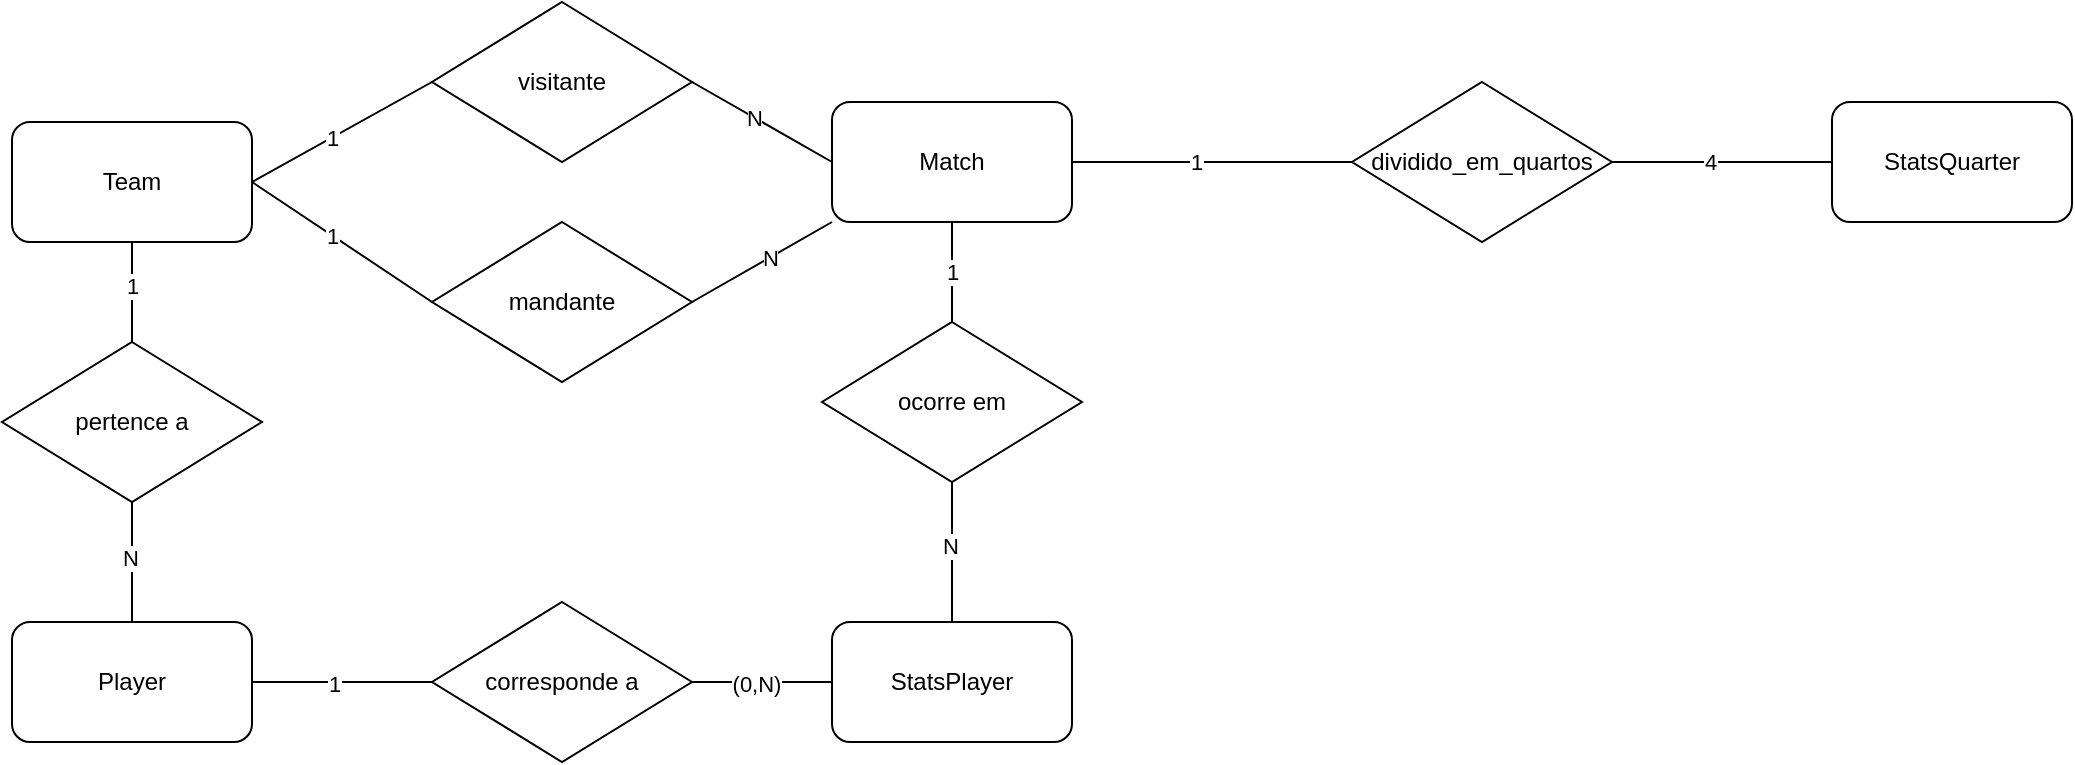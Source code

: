 <mxfile version="25.0.3">
  <diagram id="C5RBs43oDa-KdzZeNtuy" name="Page-1">
    <mxGraphModel dx="1035" dy="1691" grid="1" gridSize="10" guides="1" tooltips="1" connect="1" arrows="1" fold="1" page="1" pageScale="1" pageWidth="827" pageHeight="1169" math="0" shadow="0">
      <root>
        <mxCell id="WIyWlLk6GJQsqaUBKTNV-0" />
        <mxCell id="WIyWlLk6GJQsqaUBKTNV-1" parent="WIyWlLk6GJQsqaUBKTNV-0" />
        <mxCell id="Dqb5Na1nKUEms1ENvam3-0" value="Team" style="rounded=1;whiteSpace=wrap;html=1;" vertex="1" parent="WIyWlLk6GJQsqaUBKTNV-1">
          <mxGeometry x="170" y="50" width="120" height="60" as="geometry" />
        </mxCell>
        <mxCell id="Dqb5Na1nKUEms1ENvam3-1" value="Match" style="rounded=1;whiteSpace=wrap;html=1;" vertex="1" parent="WIyWlLk6GJQsqaUBKTNV-1">
          <mxGeometry x="580" y="40" width="120" height="60" as="geometry" />
        </mxCell>
        <mxCell id="Dqb5Na1nKUEms1ENvam3-2" value="StatsPlayer" style="rounded=1;whiteSpace=wrap;html=1;" vertex="1" parent="WIyWlLk6GJQsqaUBKTNV-1">
          <mxGeometry x="580" y="300" width="120" height="60" as="geometry" />
        </mxCell>
        <mxCell id="Dqb5Na1nKUEms1ENvam3-3" value="Player" style="rounded=1;whiteSpace=wrap;html=1;" vertex="1" parent="WIyWlLk6GJQsqaUBKTNV-1">
          <mxGeometry x="170" y="300" width="120" height="60" as="geometry" />
        </mxCell>
        <mxCell id="Dqb5Na1nKUEms1ENvam3-4" value="StatsQuarter" style="rounded=1;whiteSpace=wrap;html=1;" vertex="1" parent="WIyWlLk6GJQsqaUBKTNV-1">
          <mxGeometry x="1080" y="40" width="120" height="60" as="geometry" />
        </mxCell>
        <mxCell id="Dqb5Na1nKUEms1ENvam3-5" value="pertence a" style="rhombus;whiteSpace=wrap;html=1;" vertex="1" parent="WIyWlLk6GJQsqaUBKTNV-1">
          <mxGeometry x="165" y="160" width="130" height="80" as="geometry" />
        </mxCell>
        <mxCell id="Dqb5Na1nKUEms1ENvam3-6" value="" style="endArrow=none;html=1;rounded=0;exitX=0.5;exitY=0;exitDx=0;exitDy=0;entryX=0.5;entryY=1;entryDx=0;entryDy=0;" edge="1" parent="WIyWlLk6GJQsqaUBKTNV-1" source="Dqb5Na1nKUEms1ENvam3-3" target="Dqb5Na1nKUEms1ENvam3-5">
          <mxGeometry width="50" height="50" relative="1" as="geometry">
            <mxPoint x="390" y="260" as="sourcePoint" />
            <mxPoint x="440" y="210" as="targetPoint" />
          </mxGeometry>
        </mxCell>
        <mxCell id="Dqb5Na1nKUEms1ENvam3-8" value="N" style="edgeLabel;html=1;align=center;verticalAlign=middle;resizable=0;points=[];" vertex="1" connectable="0" parent="Dqb5Na1nKUEms1ENvam3-6">
          <mxGeometry x="0.086" y="1" relative="1" as="geometry">
            <mxPoint as="offset" />
          </mxGeometry>
        </mxCell>
        <mxCell id="Dqb5Na1nKUEms1ENvam3-7" value="" style="endArrow=none;html=1;rounded=0;exitX=0.5;exitY=0;exitDx=0;exitDy=0;entryX=0.5;entryY=1;entryDx=0;entryDy=0;" edge="1" parent="WIyWlLk6GJQsqaUBKTNV-1" source="Dqb5Na1nKUEms1ENvam3-5" target="Dqb5Na1nKUEms1ENvam3-0">
          <mxGeometry width="50" height="50" relative="1" as="geometry">
            <mxPoint x="270" y="310" as="sourcePoint" />
            <mxPoint x="270" y="240" as="targetPoint" />
          </mxGeometry>
        </mxCell>
        <mxCell id="Dqb5Na1nKUEms1ENvam3-9" value="1" style="edgeLabel;html=1;align=center;verticalAlign=middle;resizable=0;points=[];" vertex="1" connectable="0" parent="Dqb5Na1nKUEms1ENvam3-7">
          <mxGeometry x="0.12" relative="1" as="geometry">
            <mxPoint as="offset" />
          </mxGeometry>
        </mxCell>
        <mxCell id="Dqb5Na1nKUEms1ENvam3-10" value="mandante" style="rhombus;whiteSpace=wrap;html=1;" vertex="1" parent="WIyWlLk6GJQsqaUBKTNV-1">
          <mxGeometry x="380" y="100" width="130" height="80" as="geometry" />
        </mxCell>
        <mxCell id="Dqb5Na1nKUEms1ENvam3-11" value="visitante" style="rhombus;whiteSpace=wrap;html=1;" vertex="1" parent="WIyWlLk6GJQsqaUBKTNV-1">
          <mxGeometry x="380" y="-10" width="130" height="80" as="geometry" />
        </mxCell>
        <mxCell id="Dqb5Na1nKUEms1ENvam3-12" value="" style="endArrow=none;html=1;rounded=0;exitX=0;exitY=0.5;exitDx=0;exitDy=0;entryX=1;entryY=0.5;entryDx=0;entryDy=0;" edge="1" parent="WIyWlLk6GJQsqaUBKTNV-1" source="Dqb5Na1nKUEms1ENvam3-11" target="Dqb5Na1nKUEms1ENvam3-0">
          <mxGeometry width="50" height="50" relative="1" as="geometry">
            <mxPoint x="385" y="160" as="sourcePoint" />
            <mxPoint x="325" y="160" as="targetPoint" />
          </mxGeometry>
        </mxCell>
        <mxCell id="Dqb5Na1nKUEms1ENvam3-13" value="1" style="edgeLabel;html=1;align=center;verticalAlign=middle;resizable=0;points=[];" vertex="1" connectable="0" parent="Dqb5Na1nKUEms1ENvam3-12">
          <mxGeometry x="0.12" relative="1" as="geometry">
            <mxPoint as="offset" />
          </mxGeometry>
        </mxCell>
        <mxCell id="Dqb5Na1nKUEms1ENvam3-15" value="" style="endArrow=none;html=1;rounded=0;exitX=0;exitY=0.5;exitDx=0;exitDy=0;entryX=1;entryY=0.5;entryDx=0;entryDy=0;" edge="1" parent="WIyWlLk6GJQsqaUBKTNV-1" source="Dqb5Na1nKUEms1ENvam3-1" target="Dqb5Na1nKUEms1ENvam3-11">
          <mxGeometry width="50" height="50" relative="1" as="geometry">
            <mxPoint x="390" y="80" as="sourcePoint" />
            <mxPoint x="330" y="80" as="targetPoint" />
          </mxGeometry>
        </mxCell>
        <mxCell id="Dqb5Na1nKUEms1ENvam3-16" value="N" style="edgeLabel;html=1;align=center;verticalAlign=middle;resizable=0;points=[];" vertex="1" connectable="0" parent="Dqb5Na1nKUEms1ENvam3-15">
          <mxGeometry x="0.12" relative="1" as="geometry">
            <mxPoint as="offset" />
          </mxGeometry>
        </mxCell>
        <mxCell id="Dqb5Na1nKUEms1ENvam3-18" value="" style="endArrow=none;html=1;rounded=0;exitX=0;exitY=0.5;exitDx=0;exitDy=0;entryX=1;entryY=0.5;entryDx=0;entryDy=0;" edge="1" parent="WIyWlLk6GJQsqaUBKTNV-1" source="Dqb5Na1nKUEms1ENvam3-10" target="Dqb5Na1nKUEms1ENvam3-0">
          <mxGeometry width="50" height="50" relative="1" as="geometry">
            <mxPoint x="400" y="20" as="sourcePoint" />
            <mxPoint x="330" y="80" as="targetPoint" />
          </mxGeometry>
        </mxCell>
        <mxCell id="Dqb5Na1nKUEms1ENvam3-19" value="1" style="edgeLabel;html=1;align=center;verticalAlign=middle;resizable=0;points=[];" vertex="1" connectable="0" parent="Dqb5Na1nKUEms1ENvam3-18">
          <mxGeometry x="0.12" relative="1" as="geometry">
            <mxPoint as="offset" />
          </mxGeometry>
        </mxCell>
        <mxCell id="Dqb5Na1nKUEms1ENvam3-20" value="" style="endArrow=none;html=1;rounded=0;exitX=1;exitY=0.5;exitDx=0;exitDy=0;entryX=0;entryY=1;entryDx=0;entryDy=0;" edge="1" parent="WIyWlLk6GJQsqaUBKTNV-1" source="Dqb5Na1nKUEms1ENvam3-10" target="Dqb5Na1nKUEms1ENvam3-1">
          <mxGeometry width="50" height="50" relative="1" as="geometry">
            <mxPoint x="570" y="80" as="sourcePoint" />
            <mxPoint x="530" y="40" as="targetPoint" />
          </mxGeometry>
        </mxCell>
        <mxCell id="Dqb5Na1nKUEms1ENvam3-21" value="N" style="edgeLabel;html=1;align=center;verticalAlign=middle;resizable=0;points=[];" vertex="1" connectable="0" parent="Dqb5Na1nKUEms1ENvam3-20">
          <mxGeometry x="0.12" relative="1" as="geometry">
            <mxPoint as="offset" />
          </mxGeometry>
        </mxCell>
        <mxCell id="Dqb5Na1nKUEms1ENvam3-22" value="dividido_em_quartos" style="rhombus;whiteSpace=wrap;html=1;" vertex="1" parent="WIyWlLk6GJQsqaUBKTNV-1">
          <mxGeometry x="840" y="30" width="130" height="80" as="geometry" />
        </mxCell>
        <mxCell id="Dqb5Na1nKUEms1ENvam3-23" value="" style="endArrow=none;html=1;rounded=0;exitX=0;exitY=0.5;exitDx=0;exitDy=0;entryX=1;entryY=0.5;entryDx=0;entryDy=0;" edge="1" parent="WIyWlLk6GJQsqaUBKTNV-1" source="Dqb5Na1nKUEms1ENvam3-22" target="Dqb5Na1nKUEms1ENvam3-1">
          <mxGeometry x="0.001" width="50" height="50" relative="1" as="geometry">
            <mxPoint x="520" y="150" as="sourcePoint" />
            <mxPoint x="590" y="110" as="targetPoint" />
            <mxPoint as="offset" />
          </mxGeometry>
        </mxCell>
        <mxCell id="Dqb5Na1nKUEms1ENvam3-24" value="1" style="edgeLabel;html=1;align=center;verticalAlign=middle;resizable=0;points=[];" vertex="1" connectable="0" parent="Dqb5Na1nKUEms1ENvam3-23">
          <mxGeometry x="0.12" relative="1" as="geometry">
            <mxPoint as="offset" />
          </mxGeometry>
        </mxCell>
        <mxCell id="Dqb5Na1nKUEms1ENvam3-25" value="" style="endArrow=none;html=1;rounded=0;exitX=0;exitY=0.5;exitDx=0;exitDy=0;entryX=1;entryY=0.5;entryDx=0;entryDy=0;" edge="1" parent="WIyWlLk6GJQsqaUBKTNV-1" source="Dqb5Na1nKUEms1ENvam3-4" target="Dqb5Na1nKUEms1ENvam3-22">
          <mxGeometry width="50" height="50" relative="1" as="geometry">
            <mxPoint x="650" y="160" as="sourcePoint" />
            <mxPoint x="650" y="110" as="targetPoint" />
          </mxGeometry>
        </mxCell>
        <mxCell id="Dqb5Na1nKUEms1ENvam3-26" value="4" style="edgeLabel;html=1;align=center;verticalAlign=middle;resizable=0;points=[];" vertex="1" connectable="0" parent="Dqb5Na1nKUEms1ENvam3-25">
          <mxGeometry x="0.12" relative="1" as="geometry">
            <mxPoint as="offset" />
          </mxGeometry>
        </mxCell>
        <mxCell id="Dqb5Na1nKUEms1ENvam3-27" value="corresponde a" style="rhombus;whiteSpace=wrap;html=1;" vertex="1" parent="WIyWlLk6GJQsqaUBKTNV-1">
          <mxGeometry x="380" y="290" width="130" height="80" as="geometry" />
        </mxCell>
        <mxCell id="Dqb5Na1nKUEms1ENvam3-28" value="" style="endArrow=none;html=1;rounded=0;exitX=0;exitY=0.5;exitDx=0;exitDy=0;entryX=1;entryY=0.5;entryDx=0;entryDy=0;" edge="1" parent="WIyWlLk6GJQsqaUBKTNV-1" source="Dqb5Na1nKUEms1ENvam3-27" target="Dqb5Na1nKUEms1ENvam3-3">
          <mxGeometry width="50" height="50" relative="1" as="geometry">
            <mxPoint x="240" y="310" as="sourcePoint" />
            <mxPoint x="240" y="250" as="targetPoint" />
          </mxGeometry>
        </mxCell>
        <mxCell id="Dqb5Na1nKUEms1ENvam3-29" value="1" style="edgeLabel;html=1;align=center;verticalAlign=middle;resizable=0;points=[];" vertex="1" connectable="0" parent="Dqb5Na1nKUEms1ENvam3-28">
          <mxGeometry x="0.086" y="1" relative="1" as="geometry">
            <mxPoint as="offset" />
          </mxGeometry>
        </mxCell>
        <mxCell id="Dqb5Na1nKUEms1ENvam3-30" value="" style="endArrow=none;html=1;rounded=0;exitX=0;exitY=0.5;exitDx=0;exitDy=0;entryX=1;entryY=0.5;entryDx=0;entryDy=0;" edge="1" parent="WIyWlLk6GJQsqaUBKTNV-1" source="Dqb5Na1nKUEms1ENvam3-2" target="Dqb5Na1nKUEms1ENvam3-27">
          <mxGeometry width="50" height="50" relative="1" as="geometry">
            <mxPoint x="240" y="430" as="sourcePoint" />
            <mxPoint x="230" y="500" as="targetPoint" />
          </mxGeometry>
        </mxCell>
        <mxCell id="Dqb5Na1nKUEms1ENvam3-31" value="(0,N)" style="edgeLabel;html=1;align=center;verticalAlign=middle;resizable=0;points=[];" vertex="1" connectable="0" parent="Dqb5Na1nKUEms1ENvam3-30">
          <mxGeometry x="0.086" y="1" relative="1" as="geometry">
            <mxPoint as="offset" />
          </mxGeometry>
        </mxCell>
        <mxCell id="Dqb5Na1nKUEms1ENvam3-33" value="ocorre em" style="rhombus;whiteSpace=wrap;html=1;" vertex="1" parent="WIyWlLk6GJQsqaUBKTNV-1">
          <mxGeometry x="575" y="150" width="130" height="80" as="geometry" />
        </mxCell>
        <mxCell id="Dqb5Na1nKUEms1ENvam3-34" value="" style="endArrow=none;html=1;rounded=0;exitX=0.5;exitY=0;exitDx=0;exitDy=0;entryX=0.5;entryY=1;entryDx=0;entryDy=0;" edge="1" parent="WIyWlLk6GJQsqaUBKTNV-1" source="Dqb5Na1nKUEms1ENvam3-2" target="Dqb5Na1nKUEms1ENvam3-33">
          <mxGeometry width="50" height="50" relative="1" as="geometry">
            <mxPoint x="590" y="340" as="sourcePoint" />
            <mxPoint x="530" y="340" as="targetPoint" />
          </mxGeometry>
        </mxCell>
        <mxCell id="Dqb5Na1nKUEms1ENvam3-35" value="N" style="edgeLabel;html=1;align=center;verticalAlign=middle;resizable=0;points=[];" vertex="1" connectable="0" parent="Dqb5Na1nKUEms1ENvam3-34">
          <mxGeometry x="0.086" y="1" relative="1" as="geometry">
            <mxPoint as="offset" />
          </mxGeometry>
        </mxCell>
        <mxCell id="Dqb5Na1nKUEms1ENvam3-36" value="1" style="endArrow=none;html=1;rounded=0;exitX=0.5;exitY=0;exitDx=0;exitDy=0;entryX=0.5;entryY=1;entryDx=0;entryDy=0;" edge="1" parent="WIyWlLk6GJQsqaUBKTNV-1" source="Dqb5Na1nKUEms1ENvam3-33" target="Dqb5Na1nKUEms1ENvam3-1">
          <mxGeometry width="50" height="50" relative="1" as="geometry">
            <mxPoint x="650" y="310" as="sourcePoint" />
            <mxPoint x="650" y="240" as="targetPoint" />
          </mxGeometry>
        </mxCell>
      </root>
    </mxGraphModel>
  </diagram>
</mxfile>
